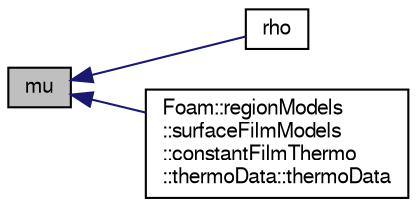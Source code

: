 digraph "mu"
{
  bgcolor="transparent";
  edge [fontname="FreeSans",fontsize="10",labelfontname="FreeSans",labelfontsize="10"];
  node [fontname="FreeSans",fontsize="10",shape=record];
  rankdir="LR";
  Node3104 [label="mu",height=0.2,width=0.4,color="black", fillcolor="grey75", style="filled", fontcolor="black"];
  Node3104 -> Node3105 [dir="back",color="midnightblue",fontsize="10",style="solid",fontname="FreeSans"];
  Node3105 [label="rho",height=0.2,width=0.4,color="black",URL="$a29054.html#ac2c2f9199e12b3202b45830e36b77825",tooltip="Return density [kg/m3]. "];
  Node3104 -> Node3106 [dir="back",color="midnightblue",fontsize="10",style="solid",fontname="FreeSans"];
  Node3106 [label="Foam::regionModels\l::surfaceFilmModels\l::constantFilmThermo\l::thermoData::thermoData",height=0.2,width=0.4,color="black",URL="$a29058.html#a2acaf05d6f8f3923172d95b93767b96e"];
}

